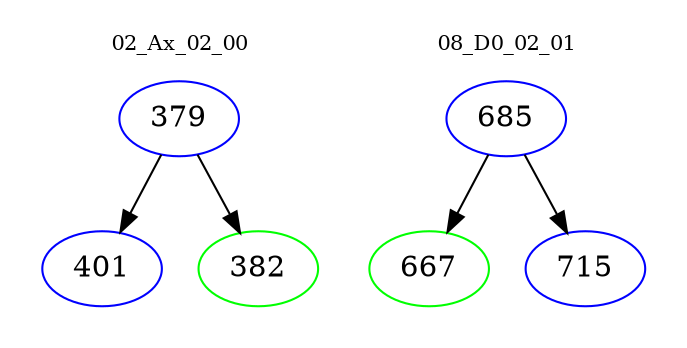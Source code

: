 digraph{
subgraph cluster_0 {
color = white
label = "02_Ax_02_00";
fontsize=10;
T0_379 [label="379", color="blue"]
T0_379 -> T0_401 [color="black"]
T0_401 [label="401", color="blue"]
T0_379 -> T0_382 [color="black"]
T0_382 [label="382", color="green"]
}
subgraph cluster_1 {
color = white
label = "08_D0_02_01";
fontsize=10;
T1_685 [label="685", color="blue"]
T1_685 -> T1_667 [color="black"]
T1_667 [label="667", color="green"]
T1_685 -> T1_715 [color="black"]
T1_715 [label="715", color="blue"]
}
}
